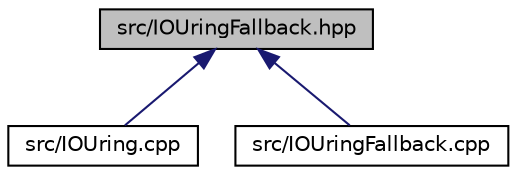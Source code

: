digraph "src/IOUringFallback.hpp"
{
 // LATEX_PDF_SIZE
  edge [fontname="Helvetica",fontsize="10",labelfontname="Helvetica",labelfontsize="10"];
  node [fontname="Helvetica",fontsize="10",shape=record];
  Node1 [label="src/IOUringFallback.hpp",height=0.2,width=0.4,color="black", fillcolor="grey75", style="filled", fontcolor="black",tooltip=" "];
  Node1 -> Node2 [dir="back",color="midnightblue",fontsize="10",style="solid",fontname="Helvetica"];
  Node2 [label="src/IOUring.cpp",height=0.2,width=0.4,color="black", fillcolor="white", style="filled",URL="$_i_o_uring_8cpp.html",tooltip=" "];
  Node1 -> Node3 [dir="back",color="midnightblue",fontsize="10",style="solid",fontname="Helvetica"];
  Node3 [label="src/IOUringFallback.cpp",height=0.2,width=0.4,color="black", fillcolor="white", style="filled",URL="$_i_o_uring_fallback_8cpp.html",tooltip=" "];
}
